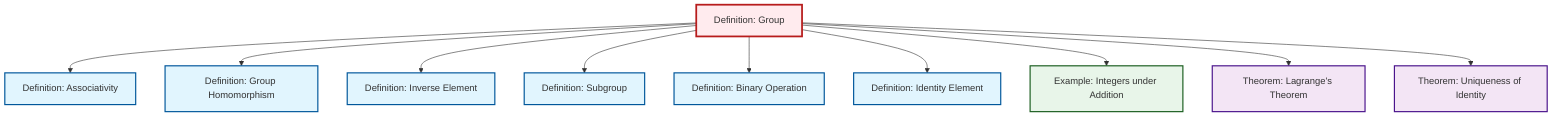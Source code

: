 graph TD
    classDef definition fill:#e1f5fe,stroke:#01579b,stroke-width:2px
    classDef theorem fill:#f3e5f5,stroke:#4a148c,stroke-width:2px
    classDef axiom fill:#fff3e0,stroke:#e65100,stroke-width:2px
    classDef example fill:#e8f5e9,stroke:#1b5e20,stroke-width:2px
    classDef current fill:#ffebee,stroke:#b71c1c,stroke-width:3px
    ex-integers-addition["Example: Integers under Addition"]:::example
    def-group-example["Definition: Group"]:::definition
    def-binary-operation["Definition: Binary Operation"]:::definition
    def-associativity["Definition: Associativity"]:::definition
    def-identity-element["Definition: Identity Element"]:::definition
    def-homomorphism["Definition: Group Homomorphism"]:::definition
    def-subgroup["Definition: Subgroup"]:::definition
    thm-unique-identity["Theorem: Uniqueness of Identity"]:::theorem
    def-inverse-element["Definition: Inverse Element"]:::definition
    thm-lagrange["Theorem: Lagrange's Theorem"]:::theorem
    def-group-example --> def-associativity
    def-group-example --> def-homomorphism
    def-group-example --> def-inverse-element
    def-group-example --> def-subgroup
    def-group-example --> def-binary-operation
    def-group-example --> def-identity-element
    def-group-example --> ex-integers-addition
    def-group-example --> thm-lagrange
    def-group-example --> thm-unique-identity
    class def-group-example current